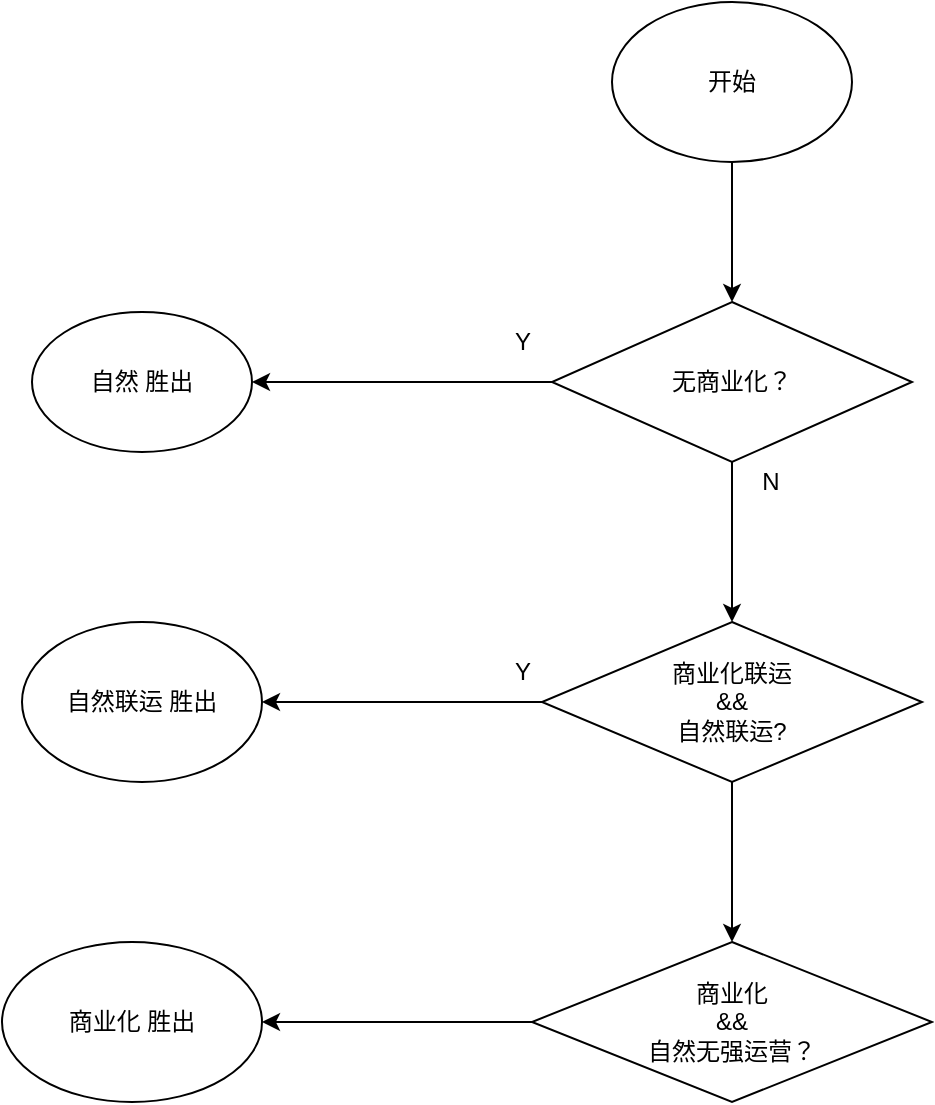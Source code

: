 <mxfile version="24.7.7">
  <diagram name="第 1 页" id="HVctTstOVXDaHSwUmRFw">
    <mxGraphModel dx="1434" dy="758" grid="1" gridSize="10" guides="1" tooltips="1" connect="1" arrows="1" fold="1" page="1" pageScale="1" pageWidth="827" pageHeight="1169" math="0" shadow="0">
      <root>
        <mxCell id="0" />
        <mxCell id="1" parent="0" />
        <mxCell id="FYOJllrjulyDy6syuC7D-8" value="" style="edgeStyle=orthogonalEdgeStyle;rounded=0;orthogonalLoop=1;jettySize=auto;html=1;" edge="1" parent="1" source="FYOJllrjulyDy6syuC7D-2" target="FYOJllrjulyDy6syuC7D-7">
          <mxGeometry relative="1" as="geometry" />
        </mxCell>
        <mxCell id="FYOJllrjulyDy6syuC7D-2" value="开始" style="ellipse;whiteSpace=wrap;html=1;" vertex="1" parent="1">
          <mxGeometry x="350" y="100" width="120" height="80" as="geometry" />
        </mxCell>
        <mxCell id="FYOJllrjulyDy6syuC7D-10" value="" style="edgeStyle=orthogonalEdgeStyle;rounded=0;orthogonalLoop=1;jettySize=auto;html=1;" edge="1" parent="1" source="FYOJllrjulyDy6syuC7D-7" target="FYOJllrjulyDy6syuC7D-9">
          <mxGeometry relative="1" as="geometry" />
        </mxCell>
        <mxCell id="FYOJllrjulyDy6syuC7D-12" value="" style="edgeStyle=orthogonalEdgeStyle;rounded=0;orthogonalLoop=1;jettySize=auto;html=1;" edge="1" parent="1" source="FYOJllrjulyDy6syuC7D-7" target="FYOJllrjulyDy6syuC7D-11">
          <mxGeometry relative="1" as="geometry" />
        </mxCell>
        <mxCell id="FYOJllrjulyDy6syuC7D-7" value="无商业化？" style="rhombus;whiteSpace=wrap;html=1;" vertex="1" parent="1">
          <mxGeometry x="320" y="250" width="180" height="80" as="geometry" />
        </mxCell>
        <mxCell id="FYOJllrjulyDy6syuC7D-9" value="自然 胜出" style="ellipse;whiteSpace=wrap;html=1;" vertex="1" parent="1">
          <mxGeometry x="60" y="255" width="110" height="70" as="geometry" />
        </mxCell>
        <mxCell id="FYOJllrjulyDy6syuC7D-14" value="" style="edgeStyle=orthogonalEdgeStyle;rounded=0;orthogonalLoop=1;jettySize=auto;html=1;" edge="1" parent="1" source="FYOJllrjulyDy6syuC7D-11" target="FYOJllrjulyDy6syuC7D-13">
          <mxGeometry relative="1" as="geometry" />
        </mxCell>
        <mxCell id="FYOJllrjulyDy6syuC7D-19" value="" style="edgeStyle=orthogonalEdgeStyle;rounded=0;orthogonalLoop=1;jettySize=auto;html=1;" edge="1" parent="1" source="FYOJllrjulyDy6syuC7D-11" target="FYOJllrjulyDy6syuC7D-18">
          <mxGeometry relative="1" as="geometry" />
        </mxCell>
        <mxCell id="FYOJllrjulyDy6syuC7D-11" value="商业化联运&lt;br&gt;&amp;amp;&amp;amp;&lt;br&gt;自然联运?" style="rhombus;whiteSpace=wrap;html=1;" vertex="1" parent="1">
          <mxGeometry x="315" y="410" width="190" height="80" as="geometry" />
        </mxCell>
        <mxCell id="FYOJllrjulyDy6syuC7D-13" value="自然联运 胜出" style="ellipse;whiteSpace=wrap;html=1;" vertex="1" parent="1">
          <mxGeometry x="55" y="410" width="120" height="80" as="geometry" />
        </mxCell>
        <mxCell id="FYOJllrjulyDy6syuC7D-15" value="Y" style="text;html=1;align=center;verticalAlign=middle;resizable=0;points=[];autosize=1;strokeColor=none;fillColor=none;" vertex="1" parent="1">
          <mxGeometry x="290" y="255" width="30" height="30" as="geometry" />
        </mxCell>
        <mxCell id="FYOJllrjulyDy6syuC7D-16" value="Y" style="text;html=1;align=center;verticalAlign=middle;resizable=0;points=[];autosize=1;strokeColor=none;fillColor=none;" vertex="1" parent="1">
          <mxGeometry x="290" y="420" width="30" height="30" as="geometry" />
        </mxCell>
        <mxCell id="FYOJllrjulyDy6syuC7D-17" value="N" style="text;html=1;align=center;verticalAlign=middle;resizable=0;points=[];autosize=1;strokeColor=none;fillColor=none;" vertex="1" parent="1">
          <mxGeometry x="414" y="325" width="30" height="30" as="geometry" />
        </mxCell>
        <mxCell id="FYOJllrjulyDy6syuC7D-21" value="" style="edgeStyle=orthogonalEdgeStyle;rounded=0;orthogonalLoop=1;jettySize=auto;html=1;" edge="1" parent="1" source="FYOJllrjulyDy6syuC7D-18" target="FYOJllrjulyDy6syuC7D-20">
          <mxGeometry relative="1" as="geometry" />
        </mxCell>
        <mxCell id="FYOJllrjulyDy6syuC7D-18" value="商业化&lt;br&gt;&amp;amp;&amp;amp;&lt;br&gt;自然无强运营？" style="rhombus;whiteSpace=wrap;html=1;" vertex="1" parent="1">
          <mxGeometry x="310" y="570" width="200" height="80" as="geometry" />
        </mxCell>
        <mxCell id="FYOJllrjulyDy6syuC7D-20" value="商业化 胜出" style="ellipse;whiteSpace=wrap;html=1;" vertex="1" parent="1">
          <mxGeometry x="45" y="570" width="130" height="80" as="geometry" />
        </mxCell>
      </root>
    </mxGraphModel>
  </diagram>
</mxfile>
